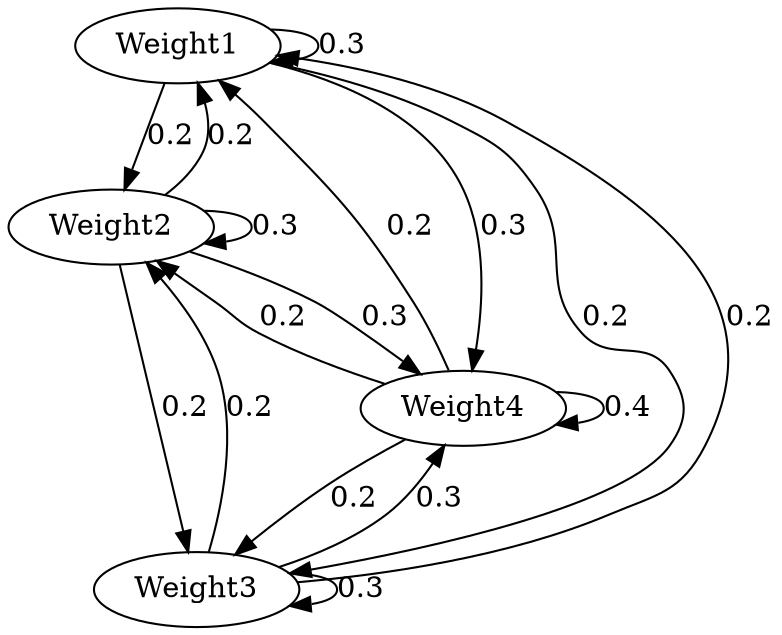 digraph  {
Weight1;
Weight2;
Weight3;
Weight4;
Weight1 -> Weight1  [key=0, label="0.3", weight="0.3"];
Weight1 -> Weight2  [key=0, label="0.2", weight="0.2"];
Weight1 -> Weight3  [key=0, label="0.2", weight="0.2"];
Weight1 -> Weight4  [key=0, label="0.3", weight="0.3"];
Weight2 -> Weight1  [key=0, label="0.2", weight="0.2"];
Weight2 -> Weight2  [key=0, label="0.3", weight="0.3"];
Weight2 -> Weight3  [key=0, label="0.2", weight="0.2"];
Weight2 -> Weight4  [key=0, label="0.3", weight="0.3"];
Weight3 -> Weight1  [key=0, label="0.2", weight="0.2"];
Weight3 -> Weight2  [key=0, label="0.2", weight="0.2"];
Weight3 -> Weight3  [key=0, label="0.3", weight="0.3"];
Weight3 -> Weight4  [key=0, label="0.3", weight="0.3"];
Weight4 -> Weight1  [key=0, label="0.2", weight="0.2"];
Weight4 -> Weight2  [key=0, label="0.2", weight="0.2"];
Weight4 -> Weight3  [key=0, label="0.2", weight="0.2"];
Weight4 -> Weight4  [key=0, label="0.4", weight="0.4"];
}
